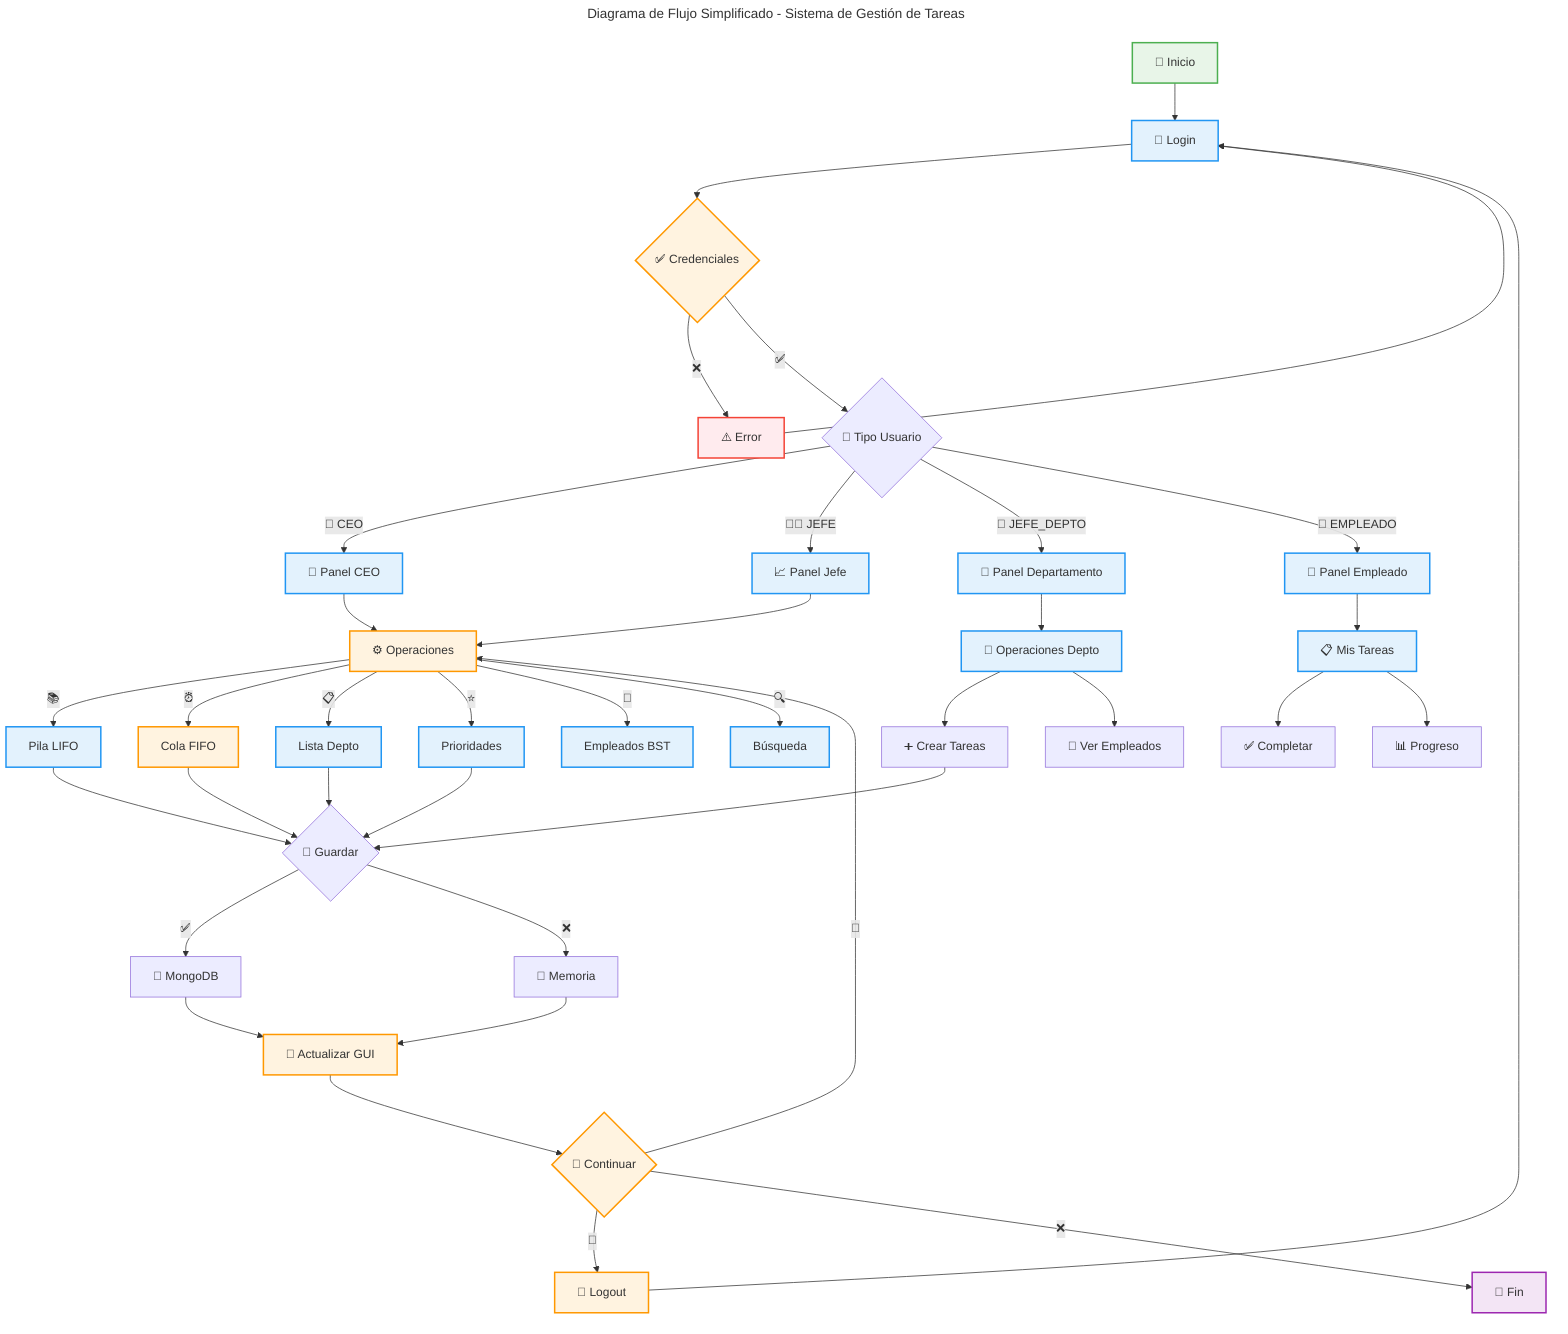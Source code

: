 ---
title: Diagrama de Flujo Simplificado - Sistema de Gestión de Tareas
---
flowchart TD
    A[🚀 Inicio] --> B[🔐 Login]
    B --> C{✅ Credenciales}
    C -->|❌| D[⚠️ Error]
    D --> B
    C -->|✅| E{👤 Tipo Usuario}
    
    E -->|👑 CEO| F[🏢 Panel CEO]
    E -->|👨‍💼 JEFE| G[📈 Panel Jefe]
    E -->|🏢 JEFE_DEPTO| H[🎯 Panel Departamento]
    E -->|👤 EMPLEADO| I[📝 Panel Empleado]
    
    F --> J[⚙️ Operaciones]
    G --> J
    H --> K[🏢 Operaciones Depto]
    I --> L[📋 Mis Tareas]
    
    J -->|📚| M[Pila LIFO]
    J -->|⏰| N[Cola FIFO]
    J -->|📋| O[Lista Depto]
    J -->|⭐| P[Prioridades]
    J -->|👥| Q[Empleados BST]
    J -->|🔍| R[Búsqueda]
    
    K --> S[➕ Crear Tareas]
    K --> T[👥 Ver Empleados]
    
    L --> U[✅ Completar]
    L --> V[📊 Progreso]
    
    M --> W{💾 Guardar}
    N --> W
    O --> W
    P --> W
    S --> W
    
    W -->|✅| X[💾 MongoDB]
    W -->|❌| Y[📝 Memoria]
    
    X --> Z[🔄 Actualizar GUI]
    Y --> Z
    
    Z --> AA{🚪 Continuar}
    AA -->|🔄| J
    AA -->|🚪| BB[👋 Logout]
    BB --> B
    AA -->|❌| CC[🛑 Fin]

    %% Estilos
    classDef startEnd fill:#e8f5e8,stroke:#4caf50,stroke-width:2px
    classDef process fill:#e3f2fd,stroke:#2196f3,stroke-width:2px
    classDef decision fill:#fff3e0,stroke:#ff9800,stroke-width:2px
    classDef dataStructure fill:#f3e5f5,stroke:#9c27b0,stroke-width:2px
    classDef error fill:#ffebee,stroke:#f44336,stroke-width:2px
    
    class A,UU startEnd
    class B,F,G,H,I,K,L,M,O,P,Q,R process
    class C,J,N,Z,AA,BB,NN,SS,TT decision
    class CC,DD,EE,FF,GG,HH,II dataStructure
    class D error